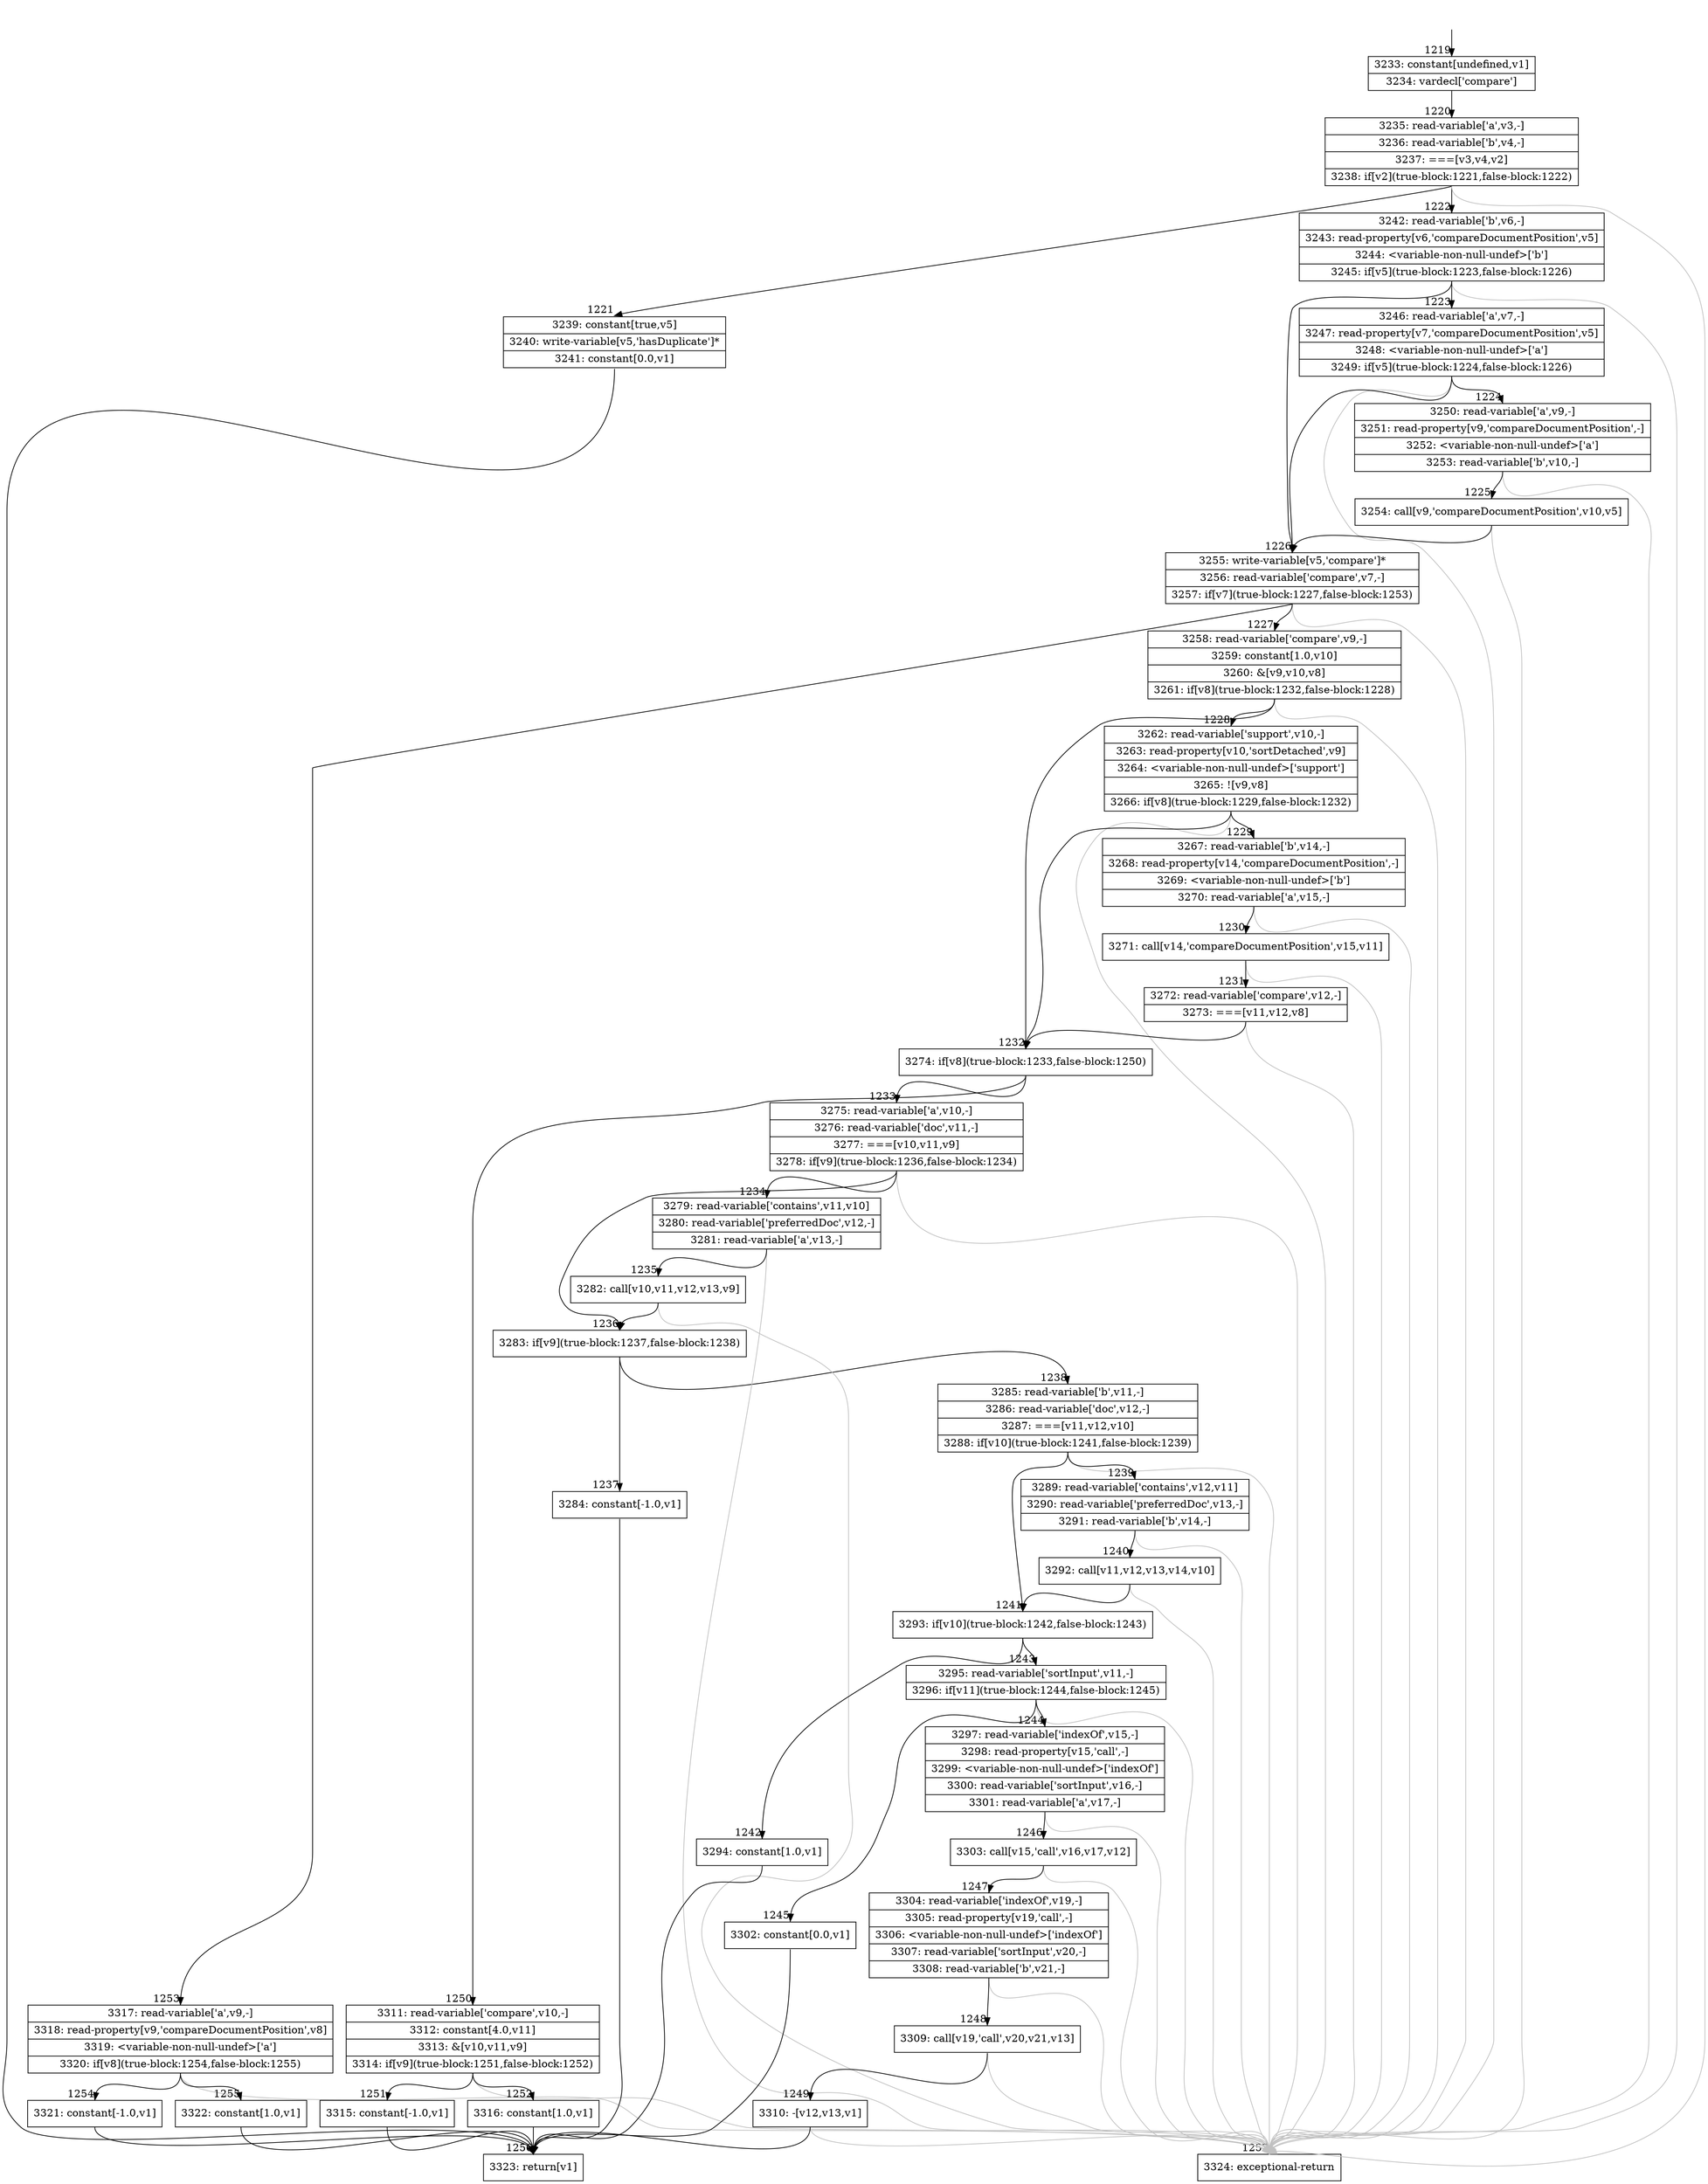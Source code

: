 digraph {
rankdir="TD"
BB_entry96[shape=none,label=""];
BB_entry96 -> BB1219 [tailport=s, headport=n, headlabel="    1219"]
BB1219 [shape=record label="{3233: constant[undefined,v1]|3234: vardecl['compare']}" ] 
BB1219 -> BB1220 [tailport=s, headport=n, headlabel="      1220"]
BB1220 [shape=record label="{3235: read-variable['a',v3,-]|3236: read-variable['b',v4,-]|3237: ===[v3,v4,v2]|3238: if[v2](true-block:1221,false-block:1222)}" ] 
BB1220 -> BB1221 [tailport=s, headport=n, headlabel="      1221"]
BB1220 -> BB1222 [tailport=s, headport=n, headlabel="      1222"]
BB1220 -> BB1257 [tailport=s, headport=n, color=gray, headlabel="      1257"]
BB1221 [shape=record label="{3239: constant[true,v5]|3240: write-variable[v5,'hasDuplicate']*|3241: constant[0.0,v1]}" ] 
BB1221 -> BB1256 [tailport=s, headport=n, headlabel="      1256"]
BB1222 [shape=record label="{3242: read-variable['b',v6,-]|3243: read-property[v6,'compareDocumentPosition',v5]|3244: \<variable-non-null-undef\>['b']|3245: if[v5](true-block:1223,false-block:1226)}" ] 
BB1222 -> BB1226 [tailport=s, headport=n, headlabel="      1226"]
BB1222 -> BB1223 [tailport=s, headport=n, headlabel="      1223"]
BB1222 -> BB1257 [tailport=s, headport=n, color=gray]
BB1223 [shape=record label="{3246: read-variable['a',v7,-]|3247: read-property[v7,'compareDocumentPosition',v5]|3248: \<variable-non-null-undef\>['a']|3249: if[v5](true-block:1224,false-block:1226)}" ] 
BB1223 -> BB1226 [tailport=s, headport=n]
BB1223 -> BB1224 [tailport=s, headport=n, headlabel="      1224"]
BB1223 -> BB1257 [tailport=s, headport=n, color=gray]
BB1224 [shape=record label="{3250: read-variable['a',v9,-]|3251: read-property[v9,'compareDocumentPosition',-]|3252: \<variable-non-null-undef\>['a']|3253: read-variable['b',v10,-]}" ] 
BB1224 -> BB1225 [tailport=s, headport=n, headlabel="      1225"]
BB1224 -> BB1257 [tailport=s, headport=n, color=gray]
BB1225 [shape=record label="{3254: call[v9,'compareDocumentPosition',v10,v5]}" ] 
BB1225 -> BB1226 [tailport=s, headport=n]
BB1225 -> BB1257 [tailport=s, headport=n, color=gray]
BB1226 [shape=record label="{3255: write-variable[v5,'compare']*|3256: read-variable['compare',v7,-]|3257: if[v7](true-block:1227,false-block:1253)}" ] 
BB1226 -> BB1227 [tailport=s, headport=n, headlabel="      1227"]
BB1226 -> BB1253 [tailport=s, headport=n, headlabel="      1253"]
BB1226 -> BB1257 [tailport=s, headport=n, color=gray]
BB1227 [shape=record label="{3258: read-variable['compare',v9,-]|3259: constant[1.0,v10]|3260: &[v9,v10,v8]|3261: if[v8](true-block:1232,false-block:1228)}" ] 
BB1227 -> BB1232 [tailport=s, headport=n, headlabel="      1232"]
BB1227 -> BB1228 [tailport=s, headport=n, headlabel="      1228"]
BB1227 -> BB1257 [tailport=s, headport=n, color=gray]
BB1228 [shape=record label="{3262: read-variable['support',v10,-]|3263: read-property[v10,'sortDetached',v9]|3264: \<variable-non-null-undef\>['support']|3265: ![v9,v8]|3266: if[v8](true-block:1229,false-block:1232)}" ] 
BB1228 -> BB1232 [tailport=s, headport=n]
BB1228 -> BB1229 [tailport=s, headport=n, headlabel="      1229"]
BB1228 -> BB1257 [tailport=s, headport=n, color=gray]
BB1229 [shape=record label="{3267: read-variable['b',v14,-]|3268: read-property[v14,'compareDocumentPosition',-]|3269: \<variable-non-null-undef\>['b']|3270: read-variable['a',v15,-]}" ] 
BB1229 -> BB1230 [tailport=s, headport=n, headlabel="      1230"]
BB1229 -> BB1257 [tailport=s, headport=n, color=gray]
BB1230 [shape=record label="{3271: call[v14,'compareDocumentPosition',v15,v11]}" ] 
BB1230 -> BB1231 [tailport=s, headport=n, headlabel="      1231"]
BB1230 -> BB1257 [tailport=s, headport=n, color=gray]
BB1231 [shape=record label="{3272: read-variable['compare',v12,-]|3273: ===[v11,v12,v8]}" ] 
BB1231 -> BB1232 [tailport=s, headport=n]
BB1231 -> BB1257 [tailport=s, headport=n, color=gray]
BB1232 [shape=record label="{3274: if[v8](true-block:1233,false-block:1250)}" ] 
BB1232 -> BB1233 [tailport=s, headport=n, headlabel="      1233"]
BB1232 -> BB1250 [tailport=s, headport=n, headlabel="      1250"]
BB1233 [shape=record label="{3275: read-variable['a',v10,-]|3276: read-variable['doc',v11,-]|3277: ===[v10,v11,v9]|3278: if[v9](true-block:1236,false-block:1234)}" ] 
BB1233 -> BB1236 [tailport=s, headport=n, headlabel="      1236"]
BB1233 -> BB1234 [tailport=s, headport=n, headlabel="      1234"]
BB1233 -> BB1257 [tailport=s, headport=n, color=gray]
BB1234 [shape=record label="{3279: read-variable['contains',v11,v10]|3280: read-variable['preferredDoc',v12,-]|3281: read-variable['a',v13,-]}" ] 
BB1234 -> BB1235 [tailport=s, headport=n, headlabel="      1235"]
BB1234 -> BB1257 [tailport=s, headport=n, color=gray]
BB1235 [shape=record label="{3282: call[v10,v11,v12,v13,v9]}" ] 
BB1235 -> BB1236 [tailport=s, headport=n]
BB1235 -> BB1257 [tailport=s, headport=n, color=gray]
BB1236 [shape=record label="{3283: if[v9](true-block:1237,false-block:1238)}" ] 
BB1236 -> BB1237 [tailport=s, headport=n, headlabel="      1237"]
BB1236 -> BB1238 [tailport=s, headport=n, headlabel="      1238"]
BB1237 [shape=record label="{3284: constant[-1.0,v1]}" ] 
BB1237 -> BB1256 [tailport=s, headport=n]
BB1238 [shape=record label="{3285: read-variable['b',v11,-]|3286: read-variable['doc',v12,-]|3287: ===[v11,v12,v10]|3288: if[v10](true-block:1241,false-block:1239)}" ] 
BB1238 -> BB1241 [tailport=s, headport=n, headlabel="      1241"]
BB1238 -> BB1239 [tailport=s, headport=n, headlabel="      1239"]
BB1238 -> BB1257 [tailport=s, headport=n, color=gray]
BB1239 [shape=record label="{3289: read-variable['contains',v12,v11]|3290: read-variable['preferredDoc',v13,-]|3291: read-variable['b',v14,-]}" ] 
BB1239 -> BB1240 [tailport=s, headport=n, headlabel="      1240"]
BB1239 -> BB1257 [tailport=s, headport=n, color=gray]
BB1240 [shape=record label="{3292: call[v11,v12,v13,v14,v10]}" ] 
BB1240 -> BB1241 [tailport=s, headport=n]
BB1240 -> BB1257 [tailport=s, headport=n, color=gray]
BB1241 [shape=record label="{3293: if[v10](true-block:1242,false-block:1243)}" ] 
BB1241 -> BB1242 [tailport=s, headport=n, headlabel="      1242"]
BB1241 -> BB1243 [tailport=s, headport=n, headlabel="      1243"]
BB1242 [shape=record label="{3294: constant[1.0,v1]}" ] 
BB1242 -> BB1256 [tailport=s, headport=n]
BB1243 [shape=record label="{3295: read-variable['sortInput',v11,-]|3296: if[v11](true-block:1244,false-block:1245)}" ] 
BB1243 -> BB1244 [tailport=s, headport=n, headlabel="      1244"]
BB1243 -> BB1245 [tailport=s, headport=n, headlabel="      1245"]
BB1243 -> BB1257 [tailport=s, headport=n, color=gray]
BB1244 [shape=record label="{3297: read-variable['indexOf',v15,-]|3298: read-property[v15,'call',-]|3299: \<variable-non-null-undef\>['indexOf']|3300: read-variable['sortInput',v16,-]|3301: read-variable['a',v17,-]}" ] 
BB1244 -> BB1246 [tailport=s, headport=n, headlabel="      1246"]
BB1244 -> BB1257 [tailport=s, headport=n, color=gray]
BB1245 [shape=record label="{3302: constant[0.0,v1]}" ] 
BB1245 -> BB1256 [tailport=s, headport=n]
BB1246 [shape=record label="{3303: call[v15,'call',v16,v17,v12]}" ] 
BB1246 -> BB1247 [tailport=s, headport=n, headlabel="      1247"]
BB1246 -> BB1257 [tailport=s, headport=n, color=gray]
BB1247 [shape=record label="{3304: read-variable['indexOf',v19,-]|3305: read-property[v19,'call',-]|3306: \<variable-non-null-undef\>['indexOf']|3307: read-variable['sortInput',v20,-]|3308: read-variable['b',v21,-]}" ] 
BB1247 -> BB1248 [tailport=s, headport=n, headlabel="      1248"]
BB1247 -> BB1257 [tailport=s, headport=n, color=gray]
BB1248 [shape=record label="{3309: call[v19,'call',v20,v21,v13]}" ] 
BB1248 -> BB1249 [tailport=s, headport=n, headlabel="      1249"]
BB1248 -> BB1257 [tailport=s, headport=n, color=gray]
BB1249 [shape=record label="{3310: -[v12,v13,v1]}" ] 
BB1249 -> BB1256 [tailport=s, headport=n]
BB1249 -> BB1257 [tailport=s, headport=n, color=gray]
BB1250 [shape=record label="{3311: read-variable['compare',v10,-]|3312: constant[4.0,v11]|3313: &[v10,v11,v9]|3314: if[v9](true-block:1251,false-block:1252)}" ] 
BB1250 -> BB1251 [tailport=s, headport=n, headlabel="      1251"]
BB1250 -> BB1252 [tailport=s, headport=n, headlabel="      1252"]
BB1250 -> BB1257 [tailport=s, headport=n, color=gray]
BB1251 [shape=record label="{3315: constant[-1.0,v1]}" ] 
BB1251 -> BB1256 [tailport=s, headport=n]
BB1252 [shape=record label="{3316: constant[1.0,v1]}" ] 
BB1252 -> BB1256 [tailport=s, headport=n]
BB1253 [shape=record label="{3317: read-variable['a',v9,-]|3318: read-property[v9,'compareDocumentPosition',v8]|3319: \<variable-non-null-undef\>['a']|3320: if[v8](true-block:1254,false-block:1255)}" ] 
BB1253 -> BB1254 [tailport=s, headport=n, headlabel="      1254"]
BB1253 -> BB1255 [tailport=s, headport=n, headlabel="      1255"]
BB1253 -> BB1257 [tailport=s, headport=n, color=gray]
BB1254 [shape=record label="{3321: constant[-1.0,v1]}" ] 
BB1254 -> BB1256 [tailport=s, headport=n]
BB1255 [shape=record label="{3322: constant[1.0,v1]}" ] 
BB1255 -> BB1256 [tailport=s, headport=n]
BB1256 [shape=record label="{3323: return[v1]}" ] 
BB1257 [shape=record label="{3324: exceptional-return}" ] 
}
